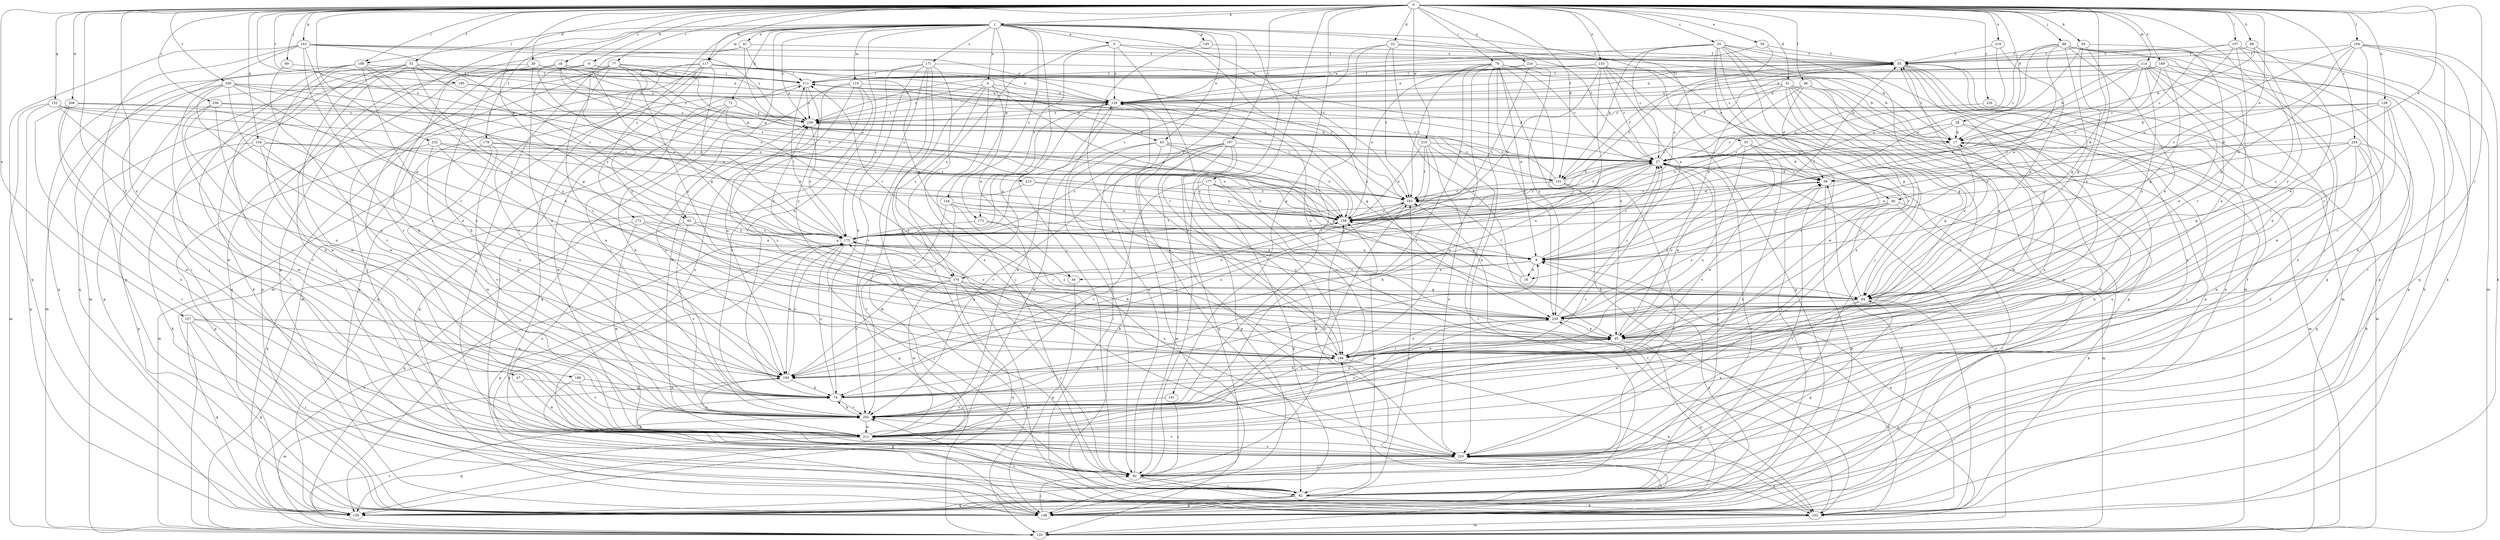 strict digraph  {
0;
1;
5;
6;
8;
9;
16;
17;
18;
25;
27;
28;
29;
31;
32;
36;
39;
40;
41;
43;
44;
45;
46;
47;
51;
53;
55;
62;
64;
68;
72;
74;
77;
79;
82;
86;
89;
92;
95;
101;
102;
104;
107;
108;
111;
114;
117;
119;
120;
128;
129;
133;
137;
139;
141;
143;
144;
145;
148;
152;
154;
158;
166;
169;
171;
172;
173;
174;
175;
177;
178;
183;
188;
193;
195;
197;
200;
202;
208;
210;
211;
215;
219;
220;
224;
226;
230;
232;
234;
238;
239;
0 -> 1  [label=a];
0 -> 9  [label=b];
0 -> 16  [label=b];
0 -> 18  [label=c];
0 -> 25  [label=c];
0 -> 28  [label=d];
0 -> 29  [label=d];
0 -> 31  [label=d];
0 -> 32  [label=d];
0 -> 36  [label=d];
0 -> 39  [label=e];
0 -> 40  [label=e];
0 -> 46  [label=f];
0 -> 47  [label=f];
0 -> 51  [label=f];
0 -> 53  [label=f];
0 -> 62  [label=g];
0 -> 68  [label=h];
0 -> 77  [label=i];
0 -> 79  [label=i];
0 -> 82  [label=i];
0 -> 86  [label=j];
0 -> 89  [label=j];
0 -> 95  [label=k];
0 -> 101  [label=k];
0 -> 104  [label=l];
0 -> 107  [label=l];
0 -> 108  [label=l];
0 -> 114  [label=m];
0 -> 117  [label=m];
0 -> 128  [label=n];
0 -> 133  [label=o];
0 -> 137  [label=o];
0 -> 141  [label=p];
0 -> 143  [label=p];
0 -> 152  [label=q];
0 -> 154  [label=q];
0 -> 166  [label=r];
0 -> 169  [label=s];
0 -> 177  [label=t];
0 -> 188  [label=u];
0 -> 195  [label=v];
0 -> 197  [label=v];
0 -> 200  [label=v];
0 -> 208  [label=w];
0 -> 210  [label=w];
0 -> 215  [label=x];
0 -> 219  [label=x];
0 -> 224  [label=y];
0 -> 226  [label=y];
0 -> 232  [label=z];
0 -> 234  [label=z];
0 -> 238  [label=z];
1 -> 5  [label=a];
1 -> 6  [label=a];
1 -> 27  [label=c];
1 -> 40  [label=e];
1 -> 41  [label=e];
1 -> 43  [label=e];
1 -> 62  [label=g];
1 -> 72  [label=h];
1 -> 74  [label=h];
1 -> 82  [label=i];
1 -> 92  [label=j];
1 -> 108  [label=l];
1 -> 117  [label=m];
1 -> 119  [label=m];
1 -> 144  [label=p];
1 -> 145  [label=p];
1 -> 148  [label=p];
1 -> 166  [label=r];
1 -> 171  [label=s];
1 -> 172  [label=s];
1 -> 173  [label=s];
1 -> 178  [label=t];
1 -> 183  [label=t];
1 -> 239  [label=z];
5 -> 55  [label=f];
5 -> 129  [label=n];
5 -> 166  [label=r];
5 -> 173  [label=s];
5 -> 174  [label=s];
5 -> 230  [label=y];
6 -> 43  [label=e];
6 -> 44  [label=e];
6 -> 92  [label=j];
6 -> 120  [label=m];
6 -> 129  [label=n];
6 -> 174  [label=s];
6 -> 239  [label=z];
8 -> 16  [label=b];
8 -> 27  [label=c];
8 -> 44  [label=e];
8 -> 55  [label=f];
8 -> 174  [label=s];
9 -> 64  [label=g];
9 -> 74  [label=h];
9 -> 111  [label=l];
9 -> 148  [label=p];
9 -> 183  [label=t];
9 -> 193  [label=u];
9 -> 230  [label=y];
16 -> 139  [label=o];
16 -> 183  [label=t];
17 -> 27  [label=c];
17 -> 55  [label=f];
17 -> 64  [label=g];
17 -> 220  [label=x];
18 -> 27  [label=c];
18 -> 92  [label=j];
18 -> 101  [label=k];
18 -> 111  [label=l];
18 -> 120  [label=m];
18 -> 139  [label=o];
18 -> 175  [label=s];
18 -> 183  [label=t];
25 -> 27  [label=c];
25 -> 55  [label=f];
25 -> 92  [label=j];
25 -> 101  [label=k];
25 -> 120  [label=m];
25 -> 129  [label=n];
25 -> 148  [label=p];
25 -> 166  [label=r];
25 -> 202  [label=v];
25 -> 211  [label=w];
25 -> 220  [label=x];
27 -> 36  [label=d];
27 -> 45  [label=e];
27 -> 55  [label=f];
27 -> 74  [label=h];
27 -> 92  [label=j];
27 -> 101  [label=k];
27 -> 139  [label=o];
27 -> 183  [label=t];
28 -> 17  [label=b];
28 -> 27  [label=c];
28 -> 92  [label=j];
28 -> 120  [label=m];
28 -> 139  [label=o];
29 -> 74  [label=h];
29 -> 111  [label=l];
29 -> 129  [label=n];
29 -> 139  [label=o];
29 -> 158  [label=q];
31 -> 8  [label=a];
31 -> 17  [label=b];
31 -> 45  [label=e];
31 -> 64  [label=g];
31 -> 129  [label=n];
31 -> 148  [label=p];
31 -> 202  [label=v];
31 -> 239  [label=z];
32 -> 17  [label=b];
32 -> 45  [label=e];
32 -> 55  [label=f];
32 -> 175  [label=s];
32 -> 183  [label=t];
32 -> 202  [label=v];
36 -> 27  [label=c];
36 -> 82  [label=i];
36 -> 120  [label=m];
36 -> 148  [label=p];
36 -> 183  [label=t];
39 -> 55  [label=f];
39 -> 129  [label=n];
39 -> 139  [label=o];
40 -> 45  [label=e];
40 -> 82  [label=i];
40 -> 102  [label=k];
40 -> 139  [label=o];
40 -> 202  [label=v];
40 -> 230  [label=y];
41 -> 55  [label=f];
41 -> 64  [label=g];
41 -> 120  [label=m];
41 -> 139  [label=o];
41 -> 202  [label=v];
43 -> 27  [label=c];
43 -> 64  [label=g];
43 -> 82  [label=i];
43 -> 102  [label=k];
43 -> 139  [label=o];
43 -> 211  [label=w];
44 -> 111  [label=l];
44 -> 148  [label=p];
45 -> 27  [label=c];
45 -> 74  [label=h];
45 -> 102  [label=k];
45 -> 129  [label=n];
45 -> 148  [label=p];
45 -> 166  [label=r];
46 -> 36  [label=d];
46 -> 45  [label=e];
46 -> 129  [label=n];
46 -> 139  [label=o];
46 -> 148  [label=p];
46 -> 220  [label=x];
47 -> 74  [label=h];
47 -> 211  [label=w];
51 -> 82  [label=i];
51 -> 92  [label=j];
51 -> 102  [label=k];
51 -> 111  [label=l];
51 -> 175  [label=s];
51 -> 211  [label=w];
51 -> 230  [label=y];
51 -> 239  [label=z];
53 -> 27  [label=c];
53 -> 36  [label=d];
53 -> 193  [label=u];
53 -> 202  [label=v];
53 -> 220  [label=x];
55 -> 111  [label=l];
55 -> 120  [label=m];
55 -> 148  [label=p];
55 -> 166  [label=r];
55 -> 220  [label=x];
55 -> 230  [label=y];
62 -> 8  [label=a];
62 -> 175  [label=s];
62 -> 202  [label=v];
62 -> 220  [label=x];
64 -> 27  [label=c];
64 -> 55  [label=f];
64 -> 102  [label=k];
64 -> 211  [label=w];
64 -> 220  [label=x];
64 -> 230  [label=y];
68 -> 17  [label=b];
68 -> 45  [label=e];
68 -> 55  [label=f];
68 -> 230  [label=y];
72 -> 74  [label=h];
72 -> 148  [label=p];
72 -> 166  [label=r];
72 -> 211  [label=w];
72 -> 239  [label=z];
74 -> 8  [label=a];
74 -> 17  [label=b];
74 -> 45  [label=e];
74 -> 175  [label=s];
74 -> 202  [label=v];
77 -> 92  [label=j];
77 -> 111  [label=l];
77 -> 129  [label=n];
77 -> 139  [label=o];
77 -> 158  [label=q];
77 -> 166  [label=r];
77 -> 211  [label=w];
77 -> 230  [label=y];
79 -> 8  [label=a];
79 -> 17  [label=b];
79 -> 27  [label=c];
79 -> 45  [label=e];
79 -> 102  [label=k];
79 -> 111  [label=l];
79 -> 139  [label=o];
79 -> 183  [label=t];
79 -> 202  [label=v];
79 -> 211  [label=w];
79 -> 220  [label=x];
79 -> 230  [label=y];
82 -> 27  [label=c];
82 -> 55  [label=f];
82 -> 64  [label=g];
82 -> 102  [label=k];
82 -> 139  [label=o];
82 -> 148  [label=p];
82 -> 158  [label=q];
86 -> 8  [label=a];
86 -> 27  [label=c];
86 -> 45  [label=e];
86 -> 55  [label=f];
86 -> 64  [label=g];
86 -> 102  [label=k];
86 -> 139  [label=o];
86 -> 148  [label=p];
86 -> 158  [label=q];
86 -> 211  [label=w];
89 -> 111  [label=l];
89 -> 202  [label=v];
92 -> 82  [label=i];
92 -> 102  [label=k];
92 -> 129  [label=n];
92 -> 183  [label=t];
95 -> 55  [label=f];
95 -> 64  [label=g];
95 -> 139  [label=o];
95 -> 166  [label=r];
95 -> 230  [label=y];
101 -> 27  [label=c];
101 -> 55  [label=f];
101 -> 92  [label=j];
101 -> 111  [label=l];
101 -> 183  [label=t];
101 -> 193  [label=u];
101 -> 239  [label=z];
102 -> 8  [label=a];
102 -> 120  [label=m];
102 -> 183  [label=t];
102 -> 202  [label=v];
102 -> 220  [label=x];
104 -> 8  [label=a];
104 -> 55  [label=f];
104 -> 82  [label=i];
104 -> 102  [label=k];
104 -> 139  [label=o];
104 -> 158  [label=q];
104 -> 166  [label=r];
104 -> 175  [label=s];
107 -> 27  [label=c];
107 -> 55  [label=f];
107 -> 64  [label=g];
107 -> 120  [label=m];
107 -> 139  [label=o];
107 -> 230  [label=y];
108 -> 45  [label=e];
108 -> 64  [label=g];
108 -> 82  [label=i];
108 -> 111  [label=l];
108 -> 158  [label=q];
108 -> 193  [label=u];
108 -> 211  [label=w];
111 -> 129  [label=n];
111 -> 158  [label=q];
111 -> 230  [label=y];
111 -> 239  [label=z];
114 -> 17  [label=b];
114 -> 27  [label=c];
114 -> 45  [label=e];
114 -> 102  [label=k];
114 -> 111  [label=l];
114 -> 129  [label=n];
114 -> 166  [label=r];
114 -> 175  [label=s];
114 -> 220  [label=x];
114 -> 230  [label=y];
117 -> 8  [label=a];
117 -> 82  [label=i];
117 -> 92  [label=j];
117 -> 111  [label=l];
117 -> 120  [label=m];
117 -> 148  [label=p];
117 -> 175  [label=s];
117 -> 183  [label=t];
117 -> 220  [label=x];
119 -> 129  [label=n];
119 -> 158  [label=q];
119 -> 193  [label=u];
119 -> 202  [label=v];
119 -> 211  [label=w];
119 -> 220  [label=x];
120 -> 27  [label=c];
120 -> 166  [label=r];
120 -> 175  [label=s];
120 -> 202  [label=v];
120 -> 230  [label=y];
128 -> 17  [label=b];
128 -> 36  [label=d];
128 -> 45  [label=e];
128 -> 74  [label=h];
128 -> 166  [label=r];
128 -> 239  [label=z];
129 -> 55  [label=f];
129 -> 64  [label=g];
129 -> 92  [label=j];
129 -> 175  [label=s];
129 -> 239  [label=z];
133 -> 8  [label=a];
133 -> 27  [label=c];
133 -> 64  [label=g];
133 -> 111  [label=l];
133 -> 148  [label=p];
133 -> 175  [label=s];
133 -> 193  [label=u];
133 -> 239  [label=z];
137 -> 45  [label=e];
137 -> 82  [label=i];
137 -> 148  [label=p];
137 -> 158  [label=q];
137 -> 193  [label=u];
139 -> 27  [label=c];
139 -> 111  [label=l];
139 -> 175  [label=s];
141 -> 92  [label=j];
141 -> 202  [label=v];
143 -> 55  [label=f];
143 -> 82  [label=i];
143 -> 129  [label=n];
143 -> 148  [label=p];
143 -> 158  [label=q];
143 -> 166  [label=r];
143 -> 175  [label=s];
143 -> 202  [label=v];
143 -> 239  [label=z];
144 -> 8  [label=a];
144 -> 64  [label=g];
144 -> 139  [label=o];
144 -> 158  [label=q];
144 -> 166  [label=r];
144 -> 202  [label=v];
145 -> 55  [label=f];
145 -> 220  [label=x];
148 -> 8  [label=a];
148 -> 36  [label=d];
148 -> 92  [label=j];
148 -> 175  [label=s];
152 -> 45  [label=e];
152 -> 120  [label=m];
152 -> 139  [label=o];
152 -> 158  [label=q];
152 -> 193  [label=u];
152 -> 239  [label=z];
154 -> 27  [label=c];
154 -> 102  [label=k];
154 -> 148  [label=p];
154 -> 183  [label=t];
154 -> 193  [label=u];
154 -> 202  [label=v];
158 -> 36  [label=d];
158 -> 183  [label=t];
158 -> 220  [label=x];
166 -> 45  [label=e];
166 -> 102  [label=k];
166 -> 129  [label=n];
166 -> 193  [label=u];
166 -> 230  [label=y];
166 -> 239  [label=z];
169 -> 27  [label=c];
169 -> 45  [label=e];
169 -> 64  [label=g];
169 -> 111  [label=l];
169 -> 129  [label=n];
169 -> 148  [label=p];
171 -> 36  [label=d];
171 -> 74  [label=h];
171 -> 92  [label=j];
171 -> 102  [label=k];
171 -> 111  [label=l];
171 -> 175  [label=s];
171 -> 202  [label=v];
171 -> 220  [label=x];
172 -> 8  [label=a];
172 -> 158  [label=q];
172 -> 166  [label=r];
172 -> 175  [label=s];
172 -> 211  [label=w];
173 -> 175  [label=s];
173 -> 220  [label=x];
173 -> 230  [label=y];
174 -> 64  [label=g];
174 -> 92  [label=j];
174 -> 120  [label=m];
174 -> 129  [label=n];
174 -> 158  [label=q];
174 -> 175  [label=s];
174 -> 193  [label=u];
174 -> 211  [label=w];
174 -> 239  [label=z];
175 -> 8  [label=a];
175 -> 92  [label=j];
175 -> 111  [label=l];
175 -> 148  [label=p];
175 -> 183  [label=t];
175 -> 193  [label=u];
175 -> 230  [label=y];
177 -> 92  [label=j];
177 -> 102  [label=k];
177 -> 139  [label=o];
177 -> 148  [label=p];
177 -> 166  [label=r];
177 -> 183  [label=t];
177 -> 202  [label=v];
178 -> 27  [label=c];
178 -> 120  [label=m];
178 -> 139  [label=o];
178 -> 202  [label=v];
178 -> 211  [label=w];
183 -> 36  [label=d];
183 -> 55  [label=f];
183 -> 74  [label=h];
183 -> 139  [label=o];
188 -> 74  [label=h];
188 -> 148  [label=p];
188 -> 202  [label=v];
193 -> 74  [label=h];
193 -> 120  [label=m];
193 -> 139  [label=o];
193 -> 175  [label=s];
193 -> 239  [label=z];
195 -> 129  [label=n];
195 -> 148  [label=p];
195 -> 239  [label=z];
197 -> 27  [label=c];
197 -> 92  [label=j];
197 -> 102  [label=k];
197 -> 120  [label=m];
197 -> 148  [label=p];
197 -> 158  [label=q];
197 -> 175  [label=s];
197 -> 202  [label=v];
200 -> 8  [label=a];
200 -> 120  [label=m];
200 -> 129  [label=n];
200 -> 139  [label=o];
200 -> 166  [label=r];
200 -> 175  [label=s];
200 -> 193  [label=u];
200 -> 211  [label=w];
202 -> 74  [label=h];
202 -> 111  [label=l];
202 -> 211  [label=w];
202 -> 230  [label=y];
208 -> 82  [label=i];
208 -> 175  [label=s];
208 -> 211  [label=w];
208 -> 220  [label=x];
208 -> 239  [label=z];
210 -> 27  [label=c];
210 -> 82  [label=i];
210 -> 139  [label=o];
210 -> 183  [label=t];
210 -> 193  [label=u];
210 -> 220  [label=x];
211 -> 17  [label=b];
211 -> 27  [label=c];
211 -> 129  [label=n];
211 -> 139  [label=o];
211 -> 158  [label=q];
211 -> 193  [label=u];
211 -> 220  [label=x];
211 -> 230  [label=y];
215 -> 139  [label=o];
215 -> 158  [label=q];
215 -> 183  [label=t];
219 -> 55  [label=f];
219 -> 64  [label=g];
219 -> 139  [label=o];
220 -> 17  [label=b];
220 -> 74  [label=h];
220 -> 92  [label=j];
220 -> 202  [label=v];
224 -> 17  [label=b];
224 -> 111  [label=l];
224 -> 129  [label=n];
224 -> 175  [label=s];
224 -> 230  [label=y];
226 -> 120  [label=m];
226 -> 239  [label=z];
230 -> 27  [label=c];
230 -> 36  [label=d];
230 -> 45  [label=e];
230 -> 175  [label=s];
232 -> 27  [label=c];
232 -> 45  [label=e];
232 -> 74  [label=h];
232 -> 139  [label=o];
232 -> 148  [label=p];
234 -> 8  [label=a];
234 -> 27  [label=c];
234 -> 64  [label=g];
234 -> 102  [label=k];
234 -> 158  [label=q];
234 -> 211  [label=w];
234 -> 220  [label=x];
238 -> 27  [label=c];
238 -> 74  [label=h];
238 -> 202  [label=v];
238 -> 211  [label=w];
238 -> 239  [label=z];
239 -> 17  [label=b];
239 -> 175  [label=s];
}
